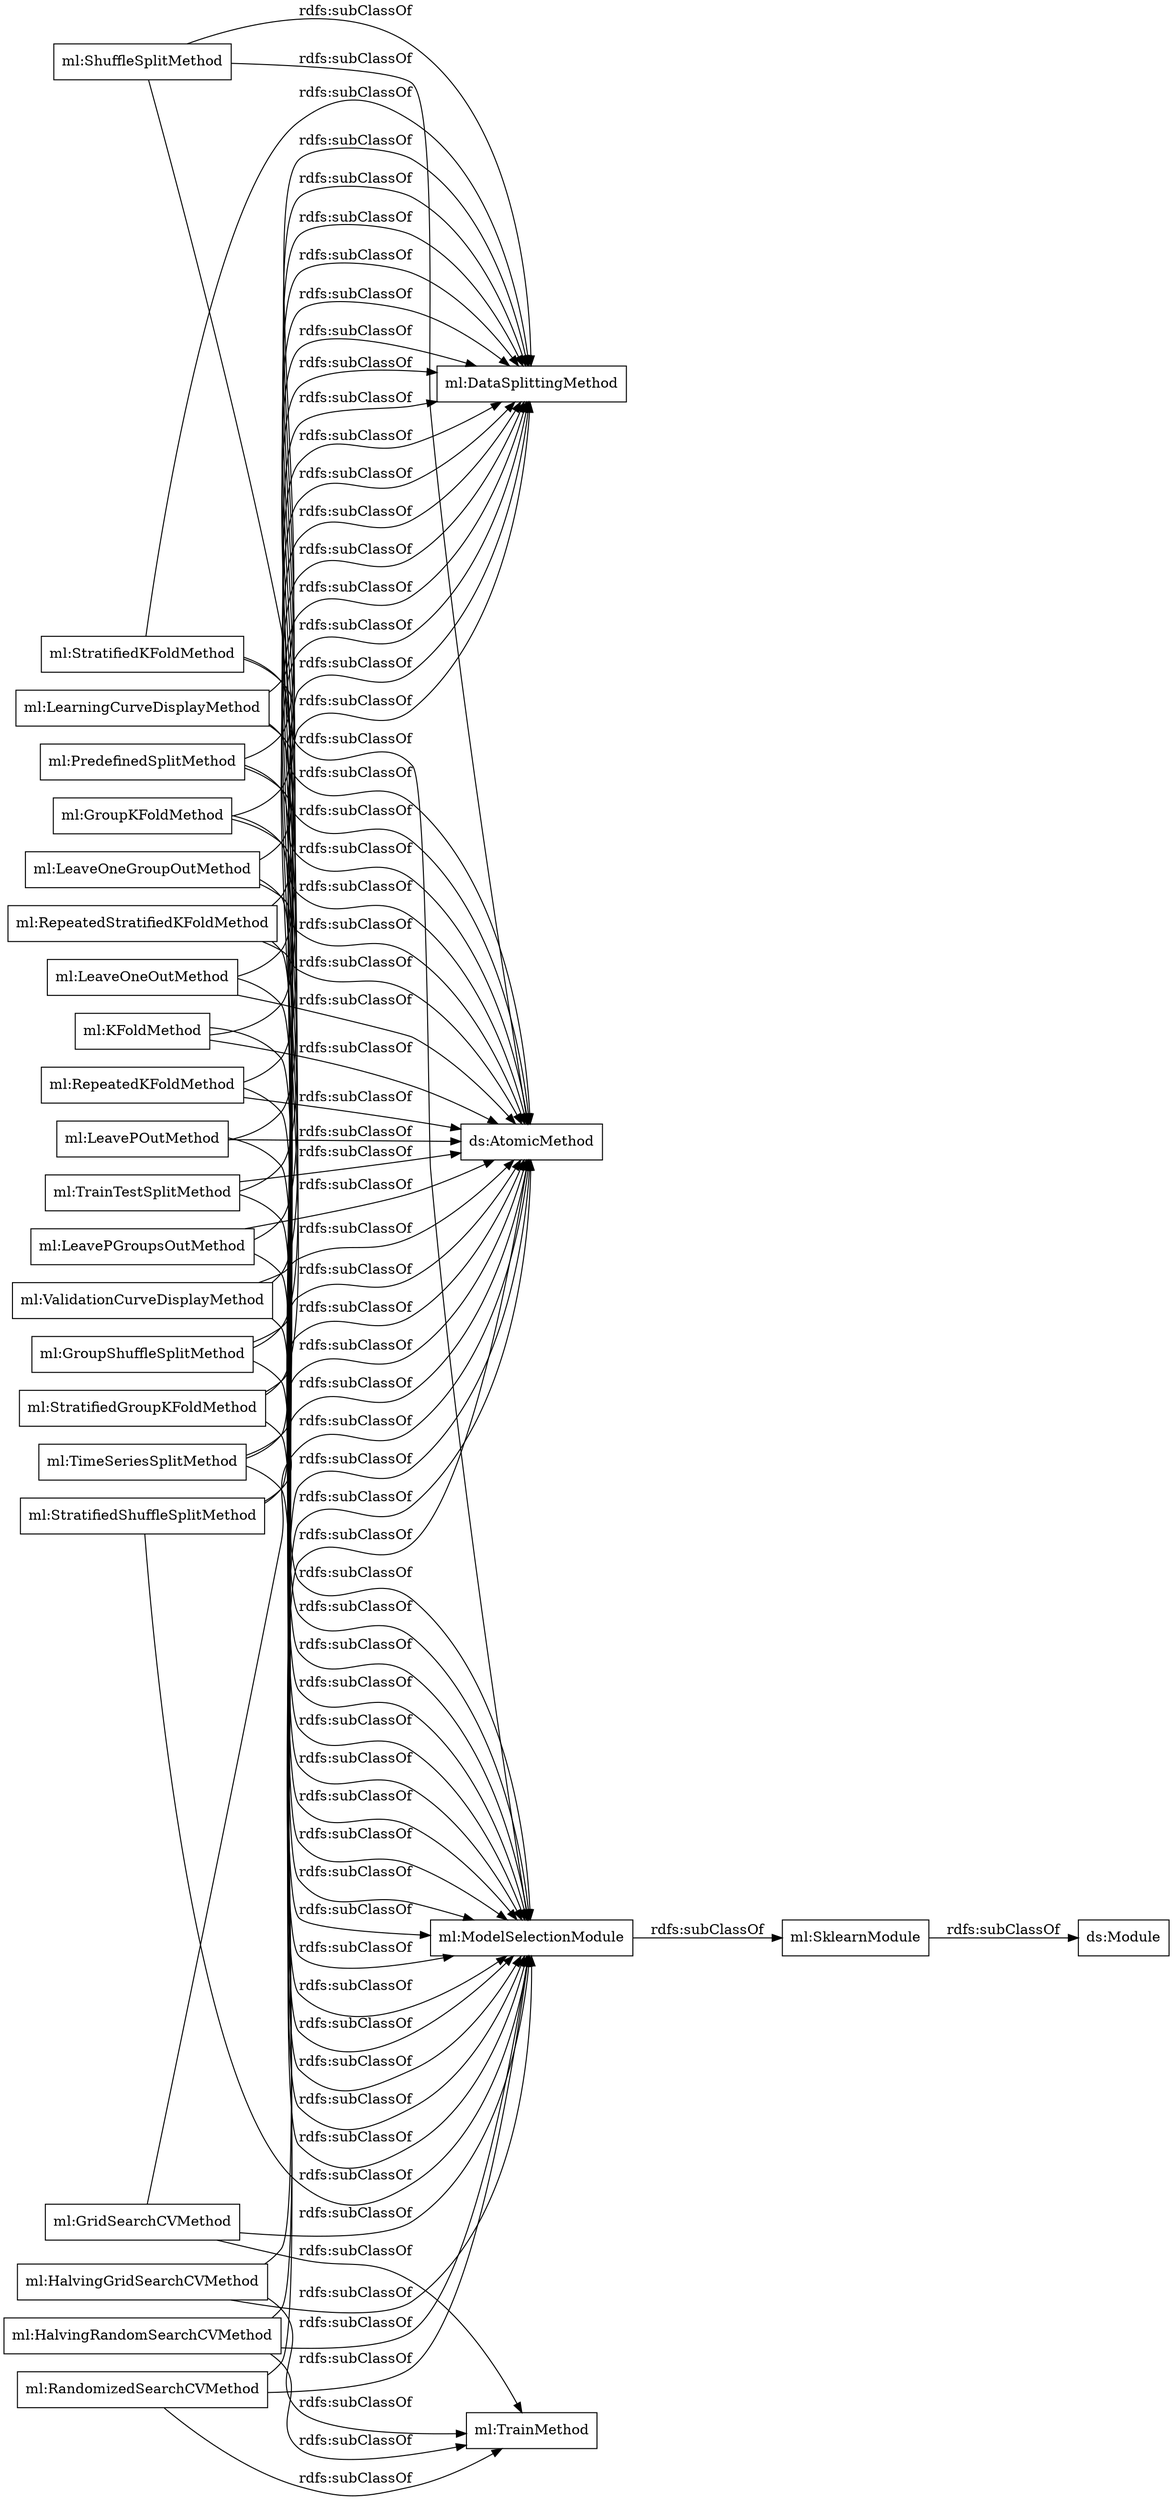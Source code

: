 digraph ar2dtool_diagram { 
rankdir=LR;
size="1000"
node [shape = rectangle, color="black"]; "ml:RandomizedSearchCVMethod" "ml:StratifiedGroupKFoldMethod" "ml:LeaveOneOutMethod" "ml:GridSearchCVMethod" "ml:ValidationCurveDisplayMethod" "ml:StratifiedShuffleSplitMethod" "ml:RepeatedStratifiedKFoldMethod" "ml:TimeSeriesSplitMethod" "ml:HalvingGridSearchCVMethod" "ml:ShuffleSplitMethod" "ml:TrainTestSplitMethod" "ml:LeavePOutMethod" "ml:LeavePGroupsOutMethod" "ml:PredefinedSplitMethod" "ml:SklearnModule" "ml:GroupShuffleSplitMethod" "ml:LearningCurveDisplayMethod" "ml:ModelSelectionModule" "ml:RepeatedKFoldMethod" "ml:HalvingRandomSearchCVMethod" "ml:StratifiedKFoldMethod" "ml:GroupKFoldMethod" "ml:LeaveOneGroupOutMethod" "ml:KFoldMethod" ; /*classes style*/
	"ml:LeavePOutMethod" -> "ml:ModelSelectionModule" [ label = "rdfs:subClassOf" ];
	"ml:LeavePOutMethod" -> "ml:DataSplittingMethod" [ label = "rdfs:subClassOf" ];
	"ml:LeavePOutMethod" -> "ds:AtomicMethod" [ label = "rdfs:subClassOf" ];
	"ml:RandomizedSearchCVMethod" -> "ml:TrainMethod" [ label = "rdfs:subClassOf" ];
	"ml:RandomizedSearchCVMethod" -> "ml:ModelSelectionModule" [ label = "rdfs:subClassOf" ];
	"ml:RandomizedSearchCVMethod" -> "ds:AtomicMethod" [ label = "rdfs:subClassOf" ];
	"ml:RepeatedStratifiedKFoldMethod" -> "ml:ModelSelectionModule" [ label = "rdfs:subClassOf" ];
	"ml:RepeatedStratifiedKFoldMethod" -> "ml:DataSplittingMethod" [ label = "rdfs:subClassOf" ];
	"ml:RepeatedStratifiedKFoldMethod" -> "ds:AtomicMethod" [ label = "rdfs:subClassOf" ];
	"ml:KFoldMethod" -> "ml:ModelSelectionModule" [ label = "rdfs:subClassOf" ];
	"ml:KFoldMethod" -> "ml:DataSplittingMethod" [ label = "rdfs:subClassOf" ];
	"ml:KFoldMethod" -> "ds:AtomicMethod" [ label = "rdfs:subClassOf" ];
	"ml:HalvingGridSearchCVMethod" -> "ml:TrainMethod" [ label = "rdfs:subClassOf" ];
	"ml:HalvingGridSearchCVMethod" -> "ml:ModelSelectionModule" [ label = "rdfs:subClassOf" ];
	"ml:HalvingGridSearchCVMethod" -> "ds:AtomicMethod" [ label = "rdfs:subClassOf" ];
	"ml:ModelSelectionModule" -> "ml:SklearnModule" [ label = "rdfs:subClassOf" ];
	"ml:HalvingRandomSearchCVMethod" -> "ml:TrainMethod" [ label = "rdfs:subClassOf" ];
	"ml:HalvingRandomSearchCVMethod" -> "ml:ModelSelectionModule" [ label = "rdfs:subClassOf" ];
	"ml:HalvingRandomSearchCVMethod" -> "ds:AtomicMethod" [ label = "rdfs:subClassOf" ];
	"ml:TimeSeriesSplitMethod" -> "ml:ModelSelectionModule" [ label = "rdfs:subClassOf" ];
	"ml:TimeSeriesSplitMethod" -> "ml:DataSplittingMethod" [ label = "rdfs:subClassOf" ];
	"ml:TimeSeriesSplitMethod" -> "ds:AtomicMethod" [ label = "rdfs:subClassOf" ];
	"ml:LearningCurveDisplayMethod" -> "ml:ModelSelectionModule" [ label = "rdfs:subClassOf" ];
	"ml:LearningCurveDisplayMethod" -> "ml:DataSplittingMethod" [ label = "rdfs:subClassOf" ];
	"ml:LearningCurveDisplayMethod" -> "ds:AtomicMethod" [ label = "rdfs:subClassOf" ];
	"ml:GridSearchCVMethod" -> "ml:TrainMethod" [ label = "rdfs:subClassOf" ];
	"ml:GridSearchCVMethod" -> "ml:ModelSelectionModule" [ label = "rdfs:subClassOf" ];
	"ml:GridSearchCVMethod" -> "ds:AtomicMethod" [ label = "rdfs:subClassOf" ];
	"ml:LeaveOneOutMethod" -> "ml:ModelSelectionModule" [ label = "rdfs:subClassOf" ];
	"ml:LeaveOneOutMethod" -> "ml:DataSplittingMethod" [ label = "rdfs:subClassOf" ];
	"ml:LeaveOneOutMethod" -> "ds:AtomicMethod" [ label = "rdfs:subClassOf" ];
	"ml:TrainTestSplitMethod" -> "ml:ModelSelectionModule" [ label = "rdfs:subClassOf" ];
	"ml:TrainTestSplitMethod" -> "ml:DataSplittingMethod" [ label = "rdfs:subClassOf" ];
	"ml:TrainTestSplitMethod" -> "ds:AtomicMethod" [ label = "rdfs:subClassOf" ];
	"ml:ShuffleSplitMethod" -> "ml:ModelSelectionModule" [ label = "rdfs:subClassOf" ];
	"ml:ShuffleSplitMethod" -> "ml:DataSplittingMethod" [ label = "rdfs:subClassOf" ];
	"ml:ShuffleSplitMethod" -> "ds:AtomicMethod" [ label = "rdfs:subClassOf" ];
	"ml:ValidationCurveDisplayMethod" -> "ml:ModelSelectionModule" [ label = "rdfs:subClassOf" ];
	"ml:ValidationCurveDisplayMethod" -> "ml:DataSplittingMethod" [ label = "rdfs:subClassOf" ];
	"ml:ValidationCurveDisplayMethod" -> "ds:AtomicMethod" [ label = "rdfs:subClassOf" ];
	"ml:PredefinedSplitMethod" -> "ml:ModelSelectionModule" [ label = "rdfs:subClassOf" ];
	"ml:PredefinedSplitMethod" -> "ml:DataSplittingMethod" [ label = "rdfs:subClassOf" ];
	"ml:PredefinedSplitMethod" -> "ds:AtomicMethod" [ label = "rdfs:subClassOf" ];
	"ml:SklearnModule" -> "ds:Module" [ label = "rdfs:subClassOf" ];
	"ml:StratifiedGroupKFoldMethod" -> "ml:ModelSelectionModule" [ label = "rdfs:subClassOf" ];
	"ml:StratifiedGroupKFoldMethod" -> "ml:DataSplittingMethod" [ label = "rdfs:subClassOf" ];
	"ml:StratifiedGroupKFoldMethod" -> "ds:AtomicMethod" [ label = "rdfs:subClassOf" ];
	"ml:RepeatedKFoldMethod" -> "ml:ModelSelectionModule" [ label = "rdfs:subClassOf" ];
	"ml:RepeatedKFoldMethod" -> "ml:DataSplittingMethod" [ label = "rdfs:subClassOf" ];
	"ml:RepeatedKFoldMethod" -> "ds:AtomicMethod" [ label = "rdfs:subClassOf" ];
	"ml:StratifiedKFoldMethod" -> "ml:ModelSelectionModule" [ label = "rdfs:subClassOf" ];
	"ml:StratifiedKFoldMethod" -> "ml:DataSplittingMethod" [ label = "rdfs:subClassOf" ];
	"ml:StratifiedKFoldMethod" -> "ds:AtomicMethod" [ label = "rdfs:subClassOf" ];
	"ml:StratifiedShuffleSplitMethod" -> "ml:ModelSelectionModule" [ label = "rdfs:subClassOf" ];
	"ml:StratifiedShuffleSplitMethod" -> "ml:DataSplittingMethod" [ label = "rdfs:subClassOf" ];
	"ml:StratifiedShuffleSplitMethod" -> "ds:AtomicMethod" [ label = "rdfs:subClassOf" ];
	"ml:GroupKFoldMethod" -> "ml:ModelSelectionModule" [ label = "rdfs:subClassOf" ];
	"ml:GroupKFoldMethod" -> "ml:DataSplittingMethod" [ label = "rdfs:subClassOf" ];
	"ml:GroupKFoldMethod" -> "ds:AtomicMethod" [ label = "rdfs:subClassOf" ];
	"ml:GroupShuffleSplitMethod" -> "ml:ModelSelectionModule" [ label = "rdfs:subClassOf" ];
	"ml:GroupShuffleSplitMethod" -> "ml:DataSplittingMethod" [ label = "rdfs:subClassOf" ];
	"ml:GroupShuffleSplitMethod" -> "ds:AtomicMethod" [ label = "rdfs:subClassOf" ];
	"ml:LeaveOneGroupOutMethod" -> "ml:ModelSelectionModule" [ label = "rdfs:subClassOf" ];
	"ml:LeaveOneGroupOutMethod" -> "ml:DataSplittingMethod" [ label = "rdfs:subClassOf" ];
	"ml:LeaveOneGroupOutMethod" -> "ds:AtomicMethod" [ label = "rdfs:subClassOf" ];
	"ml:LeavePGroupsOutMethod" -> "ml:ModelSelectionModule" [ label = "rdfs:subClassOf" ];
	"ml:LeavePGroupsOutMethod" -> "ml:DataSplittingMethod" [ label = "rdfs:subClassOf" ];
	"ml:LeavePGroupsOutMethod" -> "ds:AtomicMethod" [ label = "rdfs:subClassOf" ];

}

